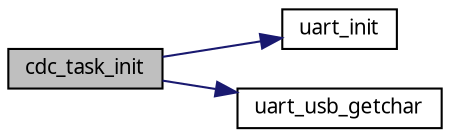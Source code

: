 digraph G
{
  edge [fontname="FreeSans.ttf",fontsize=10,labelfontname="FreeSans.ttf",labelfontsize=10];
  node [fontname="FreeSans.ttf",fontsize=10,shape=record];
  rankdir=LR;
  Node1 [label="cdc_task_init",height=0.2,width=0.4,color="black", fillcolor="grey75", style="filled" fontcolor="black"];
  Node1 -> Node2 [color="midnightblue",fontsize=10,style="solid",fontname="FreeSans.ttf"];
  Node2 [label="uart_init",height=0.2,width=0.4,color="black", fillcolor="white", style="filled",URL="$a00036.html#b1f1618cf6558033b75df22b64aa5c9a"];
  Node1 -> Node3 [color="midnightblue",fontsize=10,style="solid",fontname="FreeSans.ttf"];
  Node3 [label="uart_usb_getchar",height=0.2,width=0.4,color="black", fillcolor="white", style="filled",URL="$a00038.html#3cb02dea12adfefd75d9a932014b149b"];
}
